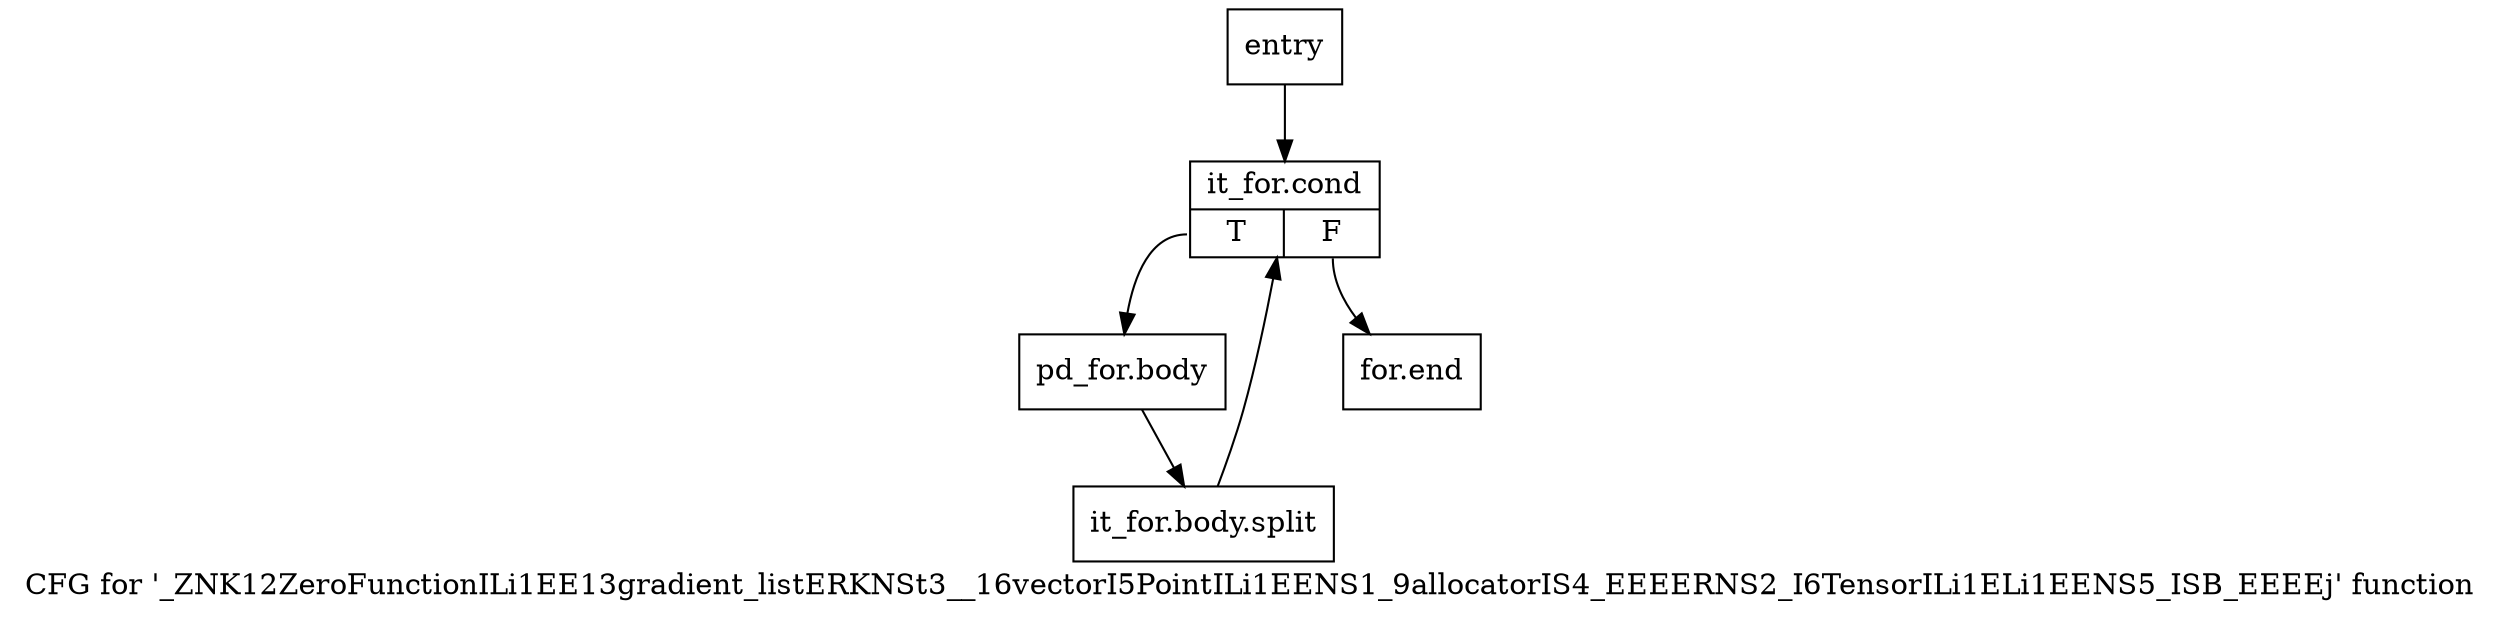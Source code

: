digraph "CFG for '_ZNK12ZeroFunctionILi1EE13gradient_listERKNSt3__16vectorI5PointILi1EENS1_9allocatorIS4_EEEERNS2_I6TensorILi1ELi1EENS5_ISB_EEEEj' function" {
	label="CFG for '_ZNK12ZeroFunctionILi1EE13gradient_listERKNSt3__16vectorI5PointILi1EENS1_9allocatorIS4_EEEERNS2_I6TensorILi1ELi1EENS5_ISB_EEEEj' function";

	Node0x57c11d0 [shape=record,label="{entry}"];
	Node0x57c11d0 -> Node0x57c1220;
	Node0x57c1220 [shape=record,label="{it_for.cond|{<s0>T|<s1>F}}"];
	Node0x57c1220:s0 -> Node0x57c1270;
	Node0x57c1220:s1 -> Node0x57c12c0;
	Node0x57c1270 [shape=record,label="{pd_for.body}"];
	Node0x57c1270 -> Node0xa796ff0;
	Node0xa796ff0 [shape=record,label="{it_for.body.split}"];
	Node0xa796ff0 -> Node0x57c1220;
	Node0x57c12c0 [shape=record,label="{for.end}"];
}
